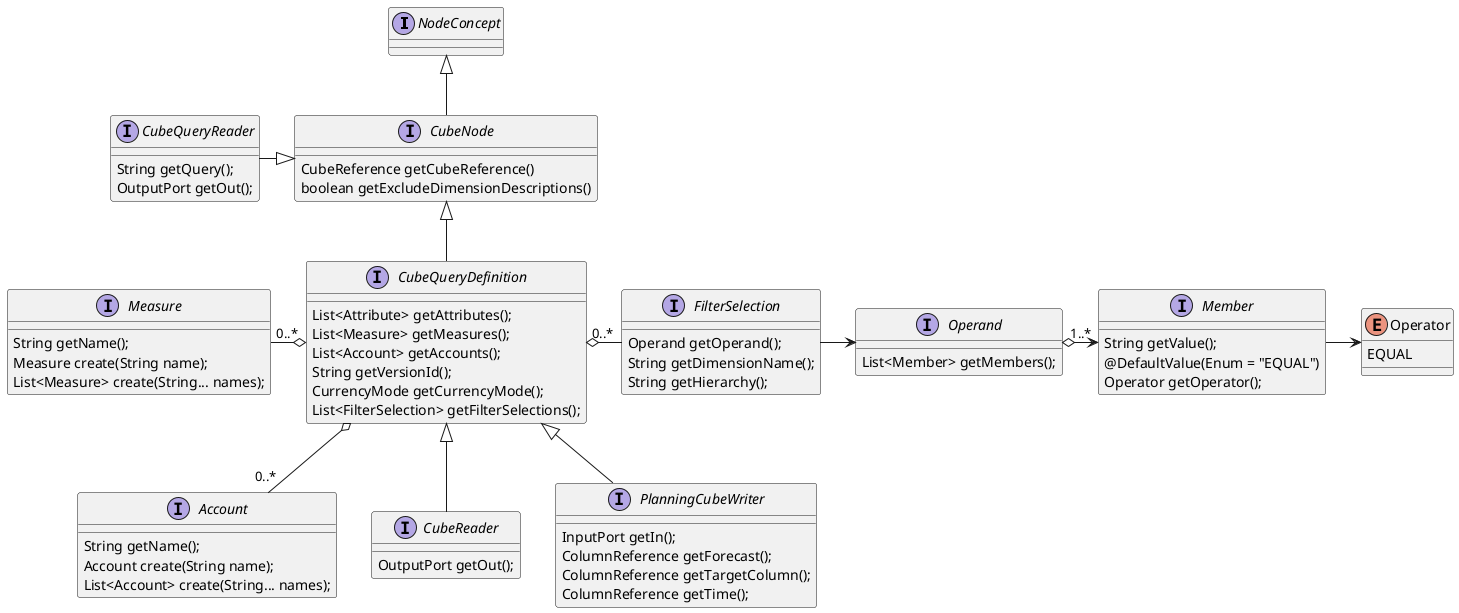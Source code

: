 @startuml

interface NodeConcept

interface CubeNode extends NodeConcept {
    CubeReference getCubeReference()
    boolean getExcludeDimensionDescriptions()
}

interface Account {
    String getName();
    Account create(String name);
    List<Account> create(String... names);
}

interface Measure {
    String getName();
    Measure create(String name);
    List<Measure> create(String... names);
}

interface CubeQueryDefinition extends CubeNode {
    List<Attribute> getAttributes();
    List<Measure> getMeasures();
    List<Account> getAccounts();
    String getVersionId();
    CurrencyMode getCurrencyMode();
    List<FilterSelection> getFilterSelections();
}


interface CubeReader extends CubeQueryDefinition {
    OutputPort getOut();
}

interface PlanningCubeWriter extends CubeQueryDefinition {

    InputPort getIn();
    ColumnReference getForecast();
    ColumnReference getTargetColumn();
    ColumnReference getTime();
}

interface CubeQueryReader{
    String getQuery();
   OutputPort getOut();
}

enum Operator {
	EQUAL
}

interface Member {
	String getValue();
    @DefaultValue(Enum = "EQUAL")
	Operator getOperator();
}

interface Operand {
	
	List<Member> getMembers();
}

interface FilterSelection {

	Operand getOperand();
	
	String getDimensionName();
	String getHierarchy();
}

FilterSelection -> Operand
Member -> Operator
Operand o-> "1..*" Member
CubeQueryDefinition o-left- "0..*" Measure
CubeQueryDefinition o-down- "0..*" Account
CubeQueryDefinition o-right- "0..*" FilterSelection

CubeQueryReader -|> CubeNode
@enduml
